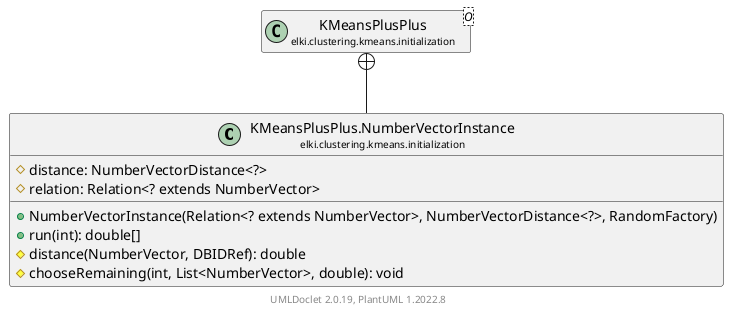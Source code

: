 @startuml
    remove .*\.(Instance|Par|Parameterizer|Factory)$
    set namespaceSeparator none
    hide empty fields
    hide empty methods

    class "<size:14>KMeansPlusPlus.NumberVectorInstance\n<size:10>elki.clustering.kmeans.initialization" as elki.clustering.kmeans.initialization.KMeansPlusPlus.NumberVectorInstance [[KMeansPlusPlus.NumberVectorInstance.html]] {
        #distance: NumberVectorDistance<?>
        #relation: Relation<? extends NumberVector>
        +NumberVectorInstance(Relation<? extends NumberVector>, NumberVectorDistance<?>, RandomFactory)
        +run(int): double[]
        #distance(NumberVector, DBIDRef): double
        #chooseRemaining(int, List<NumberVector>, double): void
    }

    abstract class "<size:14>KMeansPlusPlus.Instance\n<size:10>elki.clustering.kmeans.initialization" as elki.clustering.kmeans.initialization.KMeansPlusPlus.Instance<NumberVector> [[KMeansPlusPlus.Instance.html]] {
        {abstract} #distance(NumberVector, DBIDRef): double
    }
    class "<size:14>KMeansPlusPlus\n<size:10>elki.clustering.kmeans.initialization" as elki.clustering.kmeans.initialization.KMeansPlusPlus<O> [[KMeansPlusPlus.html]]

    elki.clustering.kmeans.initialization.KMeansPlusPlus.Instance <|-- elki.clustering.kmeans.initialization.KMeansPlusPlus.NumberVectorInstance
    elki.clustering.kmeans.initialization.KMeansPlusPlus +-- elki.clustering.kmeans.initialization.KMeansPlusPlus.NumberVectorInstance

    center footer UMLDoclet 2.0.19, PlantUML 1.2022.8
@enduml
